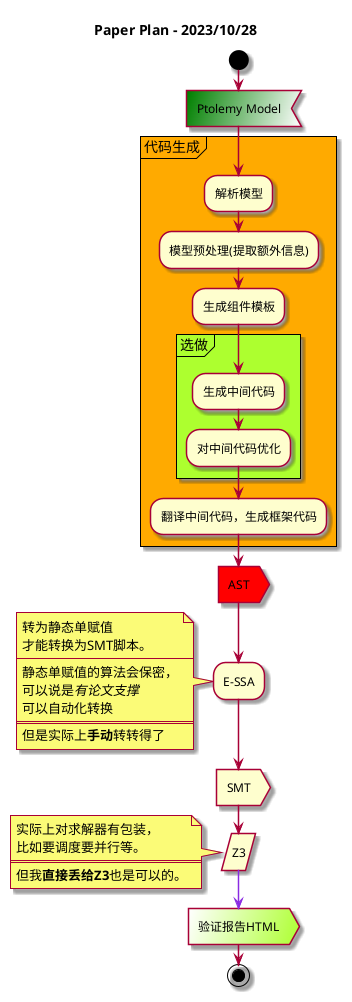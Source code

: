 @startuml paper
skin rose

title Paper Plan - 2023/10/28

start

#Green/White:Ptolemy Model<
skinparam {
    GroupBackgroundColor<<代码生成>> #FFC0CB
}

partition #FFAA00 代码生成 {
:解析模型;
:模型预处理(提取额外信息);
:生成组件模板;
partition #GreenYellow 选做 {
:生成中间代码;
:对中间代码优化;
}

:翻译中间代码，生成框架代码;
}

#Red:AST>

:E-SSA;

note left
转为静态单赋值
才能转换为SMT脚本。
----
静态单赋值的算法会保密，
可以说是//有论文支撑//
可以自动化转换
=====
但是实际上<b>手动</b>转转得了
end note

:SMT>

:Z3/

note left
实际上对求解器有包装，
比如要调度要并行等。
====
但我<b>直接丢给Z3</b>也是可以的。
end note

-[#BlueViolet]->

#White/GreenYellow:验证报告HTML>

stop

@enduml
